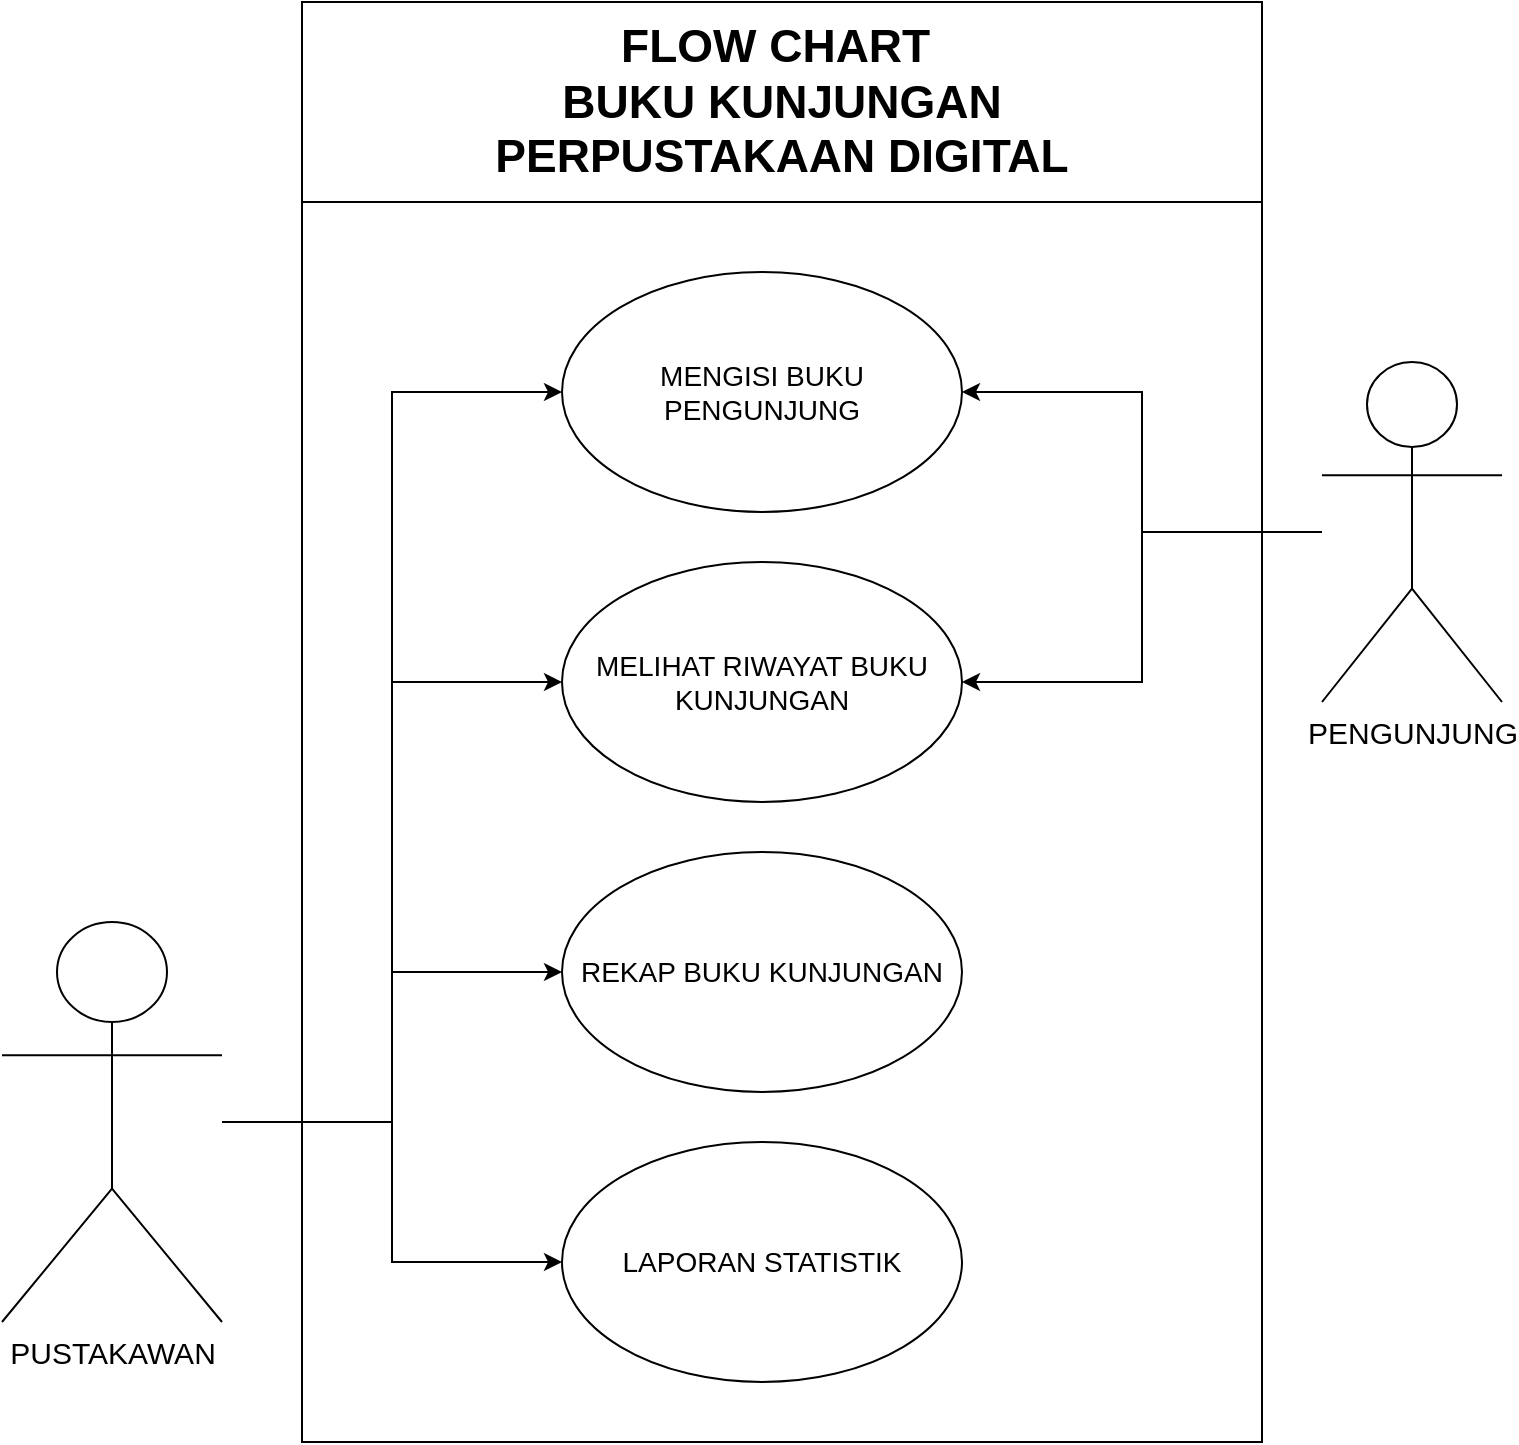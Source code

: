 <mxfile version="22.0.1" type="github">
  <diagram name="Halaman-1" id="sekyxseOPXIWuS-vj5T8">
    <mxGraphModel dx="1434" dy="790" grid="1" gridSize="10" guides="1" tooltips="1" connect="1" arrows="1" fold="1" page="1" pageScale="1" pageWidth="827" pageHeight="1169" math="0" shadow="0">
      <root>
        <mxCell id="0" />
        <mxCell id="1" parent="0" />
        <mxCell id="JwKYL6n0yKR_yus2vG3k-1" value="" style="rounded=0;whiteSpace=wrap;html=1;" vertex="1" parent="1">
          <mxGeometry x="160" y="160" width="480" height="720" as="geometry" />
        </mxCell>
        <mxCell id="JwKYL6n0yKR_yus2vG3k-2" value="" style="rounded=0;whiteSpace=wrap;html=1;" vertex="1" parent="1">
          <mxGeometry x="160" y="160" width="480" height="100" as="geometry" />
        </mxCell>
        <mxCell id="JwKYL6n0yKR_yus2vG3k-3" value="&lt;b style=&quot;font-size: 23px;&quot;&gt;FLOW CHART&amp;nbsp;&lt;br&gt;BUKU KUNJUNGAN PERPUSTAKAAN DIGITAL&lt;br&gt;&lt;/b&gt;" style="text;html=1;strokeColor=none;fillColor=none;align=center;verticalAlign=middle;whiteSpace=wrap;rounded=0;" vertex="1" parent="1">
          <mxGeometry x="230" y="192.5" width="340" height="35" as="geometry" />
        </mxCell>
        <mxCell id="JwKYL6n0yKR_yus2vG3k-20" style="edgeStyle=orthogonalEdgeStyle;rounded=0;orthogonalLoop=1;jettySize=auto;html=1;entryX=0;entryY=0.5;entryDx=0;entryDy=0;" edge="1" parent="1" source="JwKYL6n0yKR_yus2vG3k-5" target="JwKYL6n0yKR_yus2vG3k-17">
          <mxGeometry relative="1" as="geometry" />
        </mxCell>
        <mxCell id="JwKYL6n0yKR_yus2vG3k-21" style="edgeStyle=orthogonalEdgeStyle;rounded=0;orthogonalLoop=1;jettySize=auto;html=1;entryX=0;entryY=0.5;entryDx=0;entryDy=0;" edge="1" parent="1" source="JwKYL6n0yKR_yus2vG3k-5" target="JwKYL6n0yKR_yus2vG3k-18">
          <mxGeometry relative="1" as="geometry" />
        </mxCell>
        <mxCell id="JwKYL6n0yKR_yus2vG3k-22" style="edgeStyle=orthogonalEdgeStyle;rounded=0;orthogonalLoop=1;jettySize=auto;html=1;entryX=0;entryY=0.5;entryDx=0;entryDy=0;" edge="1" parent="1" source="JwKYL6n0yKR_yus2vG3k-5" target="JwKYL6n0yKR_yus2vG3k-13">
          <mxGeometry relative="1" as="geometry" />
        </mxCell>
        <mxCell id="JwKYL6n0yKR_yus2vG3k-23" style="edgeStyle=orthogonalEdgeStyle;rounded=0;orthogonalLoop=1;jettySize=auto;html=1;entryX=0;entryY=0.5;entryDx=0;entryDy=0;" edge="1" parent="1" source="JwKYL6n0yKR_yus2vG3k-5" target="JwKYL6n0yKR_yus2vG3k-16">
          <mxGeometry relative="1" as="geometry" />
        </mxCell>
        <mxCell id="JwKYL6n0yKR_yus2vG3k-5" value="&lt;font style=&quot;font-size: 15px;&quot;&gt;PUSTAKAWAN&lt;/font&gt;" style="shape=umlActor;verticalLabelPosition=bottom;verticalAlign=top;html=1;outlineConnect=0;" vertex="1" parent="1">
          <mxGeometry x="10" y="620" width="110" height="200" as="geometry" />
        </mxCell>
        <mxCell id="JwKYL6n0yKR_yus2vG3k-14" style="edgeStyle=orthogonalEdgeStyle;rounded=0;orthogonalLoop=1;jettySize=auto;html=1;" edge="1" parent="1" source="JwKYL6n0yKR_yus2vG3k-6" target="JwKYL6n0yKR_yus2vG3k-13">
          <mxGeometry relative="1" as="geometry" />
        </mxCell>
        <mxCell id="JwKYL6n0yKR_yus2vG3k-19" style="edgeStyle=orthogonalEdgeStyle;rounded=0;orthogonalLoop=1;jettySize=auto;html=1;" edge="1" parent="1" source="JwKYL6n0yKR_yus2vG3k-6" target="JwKYL6n0yKR_yus2vG3k-16">
          <mxGeometry relative="1" as="geometry" />
        </mxCell>
        <mxCell id="JwKYL6n0yKR_yus2vG3k-6" value="&lt;font style=&quot;font-size: 15px;&quot;&gt;PENGUNJUNG&lt;/font&gt;" style="shape=umlActor;verticalLabelPosition=bottom;verticalAlign=top;html=1;outlineConnect=0;" vertex="1" parent="1">
          <mxGeometry x="670" y="340" width="90" height="170" as="geometry" />
        </mxCell>
        <mxCell id="JwKYL6n0yKR_yus2vG3k-13" value="&lt;font style=&quot;font-size: 14px;&quot;&gt;MENGISI BUKU PENGUNJUNG&lt;/font&gt;" style="ellipse;whiteSpace=wrap;html=1;" vertex="1" parent="1">
          <mxGeometry x="290" y="295" width="200" height="120" as="geometry" />
        </mxCell>
        <mxCell id="JwKYL6n0yKR_yus2vG3k-16" value="&lt;span style=&quot;font-size: 14px;&quot;&gt;MELIHAT RIWAYAT BUKU KUNJUNGAN&lt;/span&gt;" style="ellipse;whiteSpace=wrap;html=1;" vertex="1" parent="1">
          <mxGeometry x="290" y="440" width="200" height="120" as="geometry" />
        </mxCell>
        <mxCell id="JwKYL6n0yKR_yus2vG3k-17" value="&lt;span style=&quot;font-size: 14px;&quot;&gt;REKAP BUKU KUNJUNGAN&lt;/span&gt;" style="ellipse;whiteSpace=wrap;html=1;" vertex="1" parent="1">
          <mxGeometry x="290" y="585" width="200" height="120" as="geometry" />
        </mxCell>
        <mxCell id="JwKYL6n0yKR_yus2vG3k-18" value="&lt;span style=&quot;font-size: 14px;&quot;&gt;LAPORAN STATISTIK&lt;/span&gt;" style="ellipse;whiteSpace=wrap;html=1;" vertex="1" parent="1">
          <mxGeometry x="290" y="730" width="200" height="120" as="geometry" />
        </mxCell>
      </root>
    </mxGraphModel>
  </diagram>
</mxfile>
